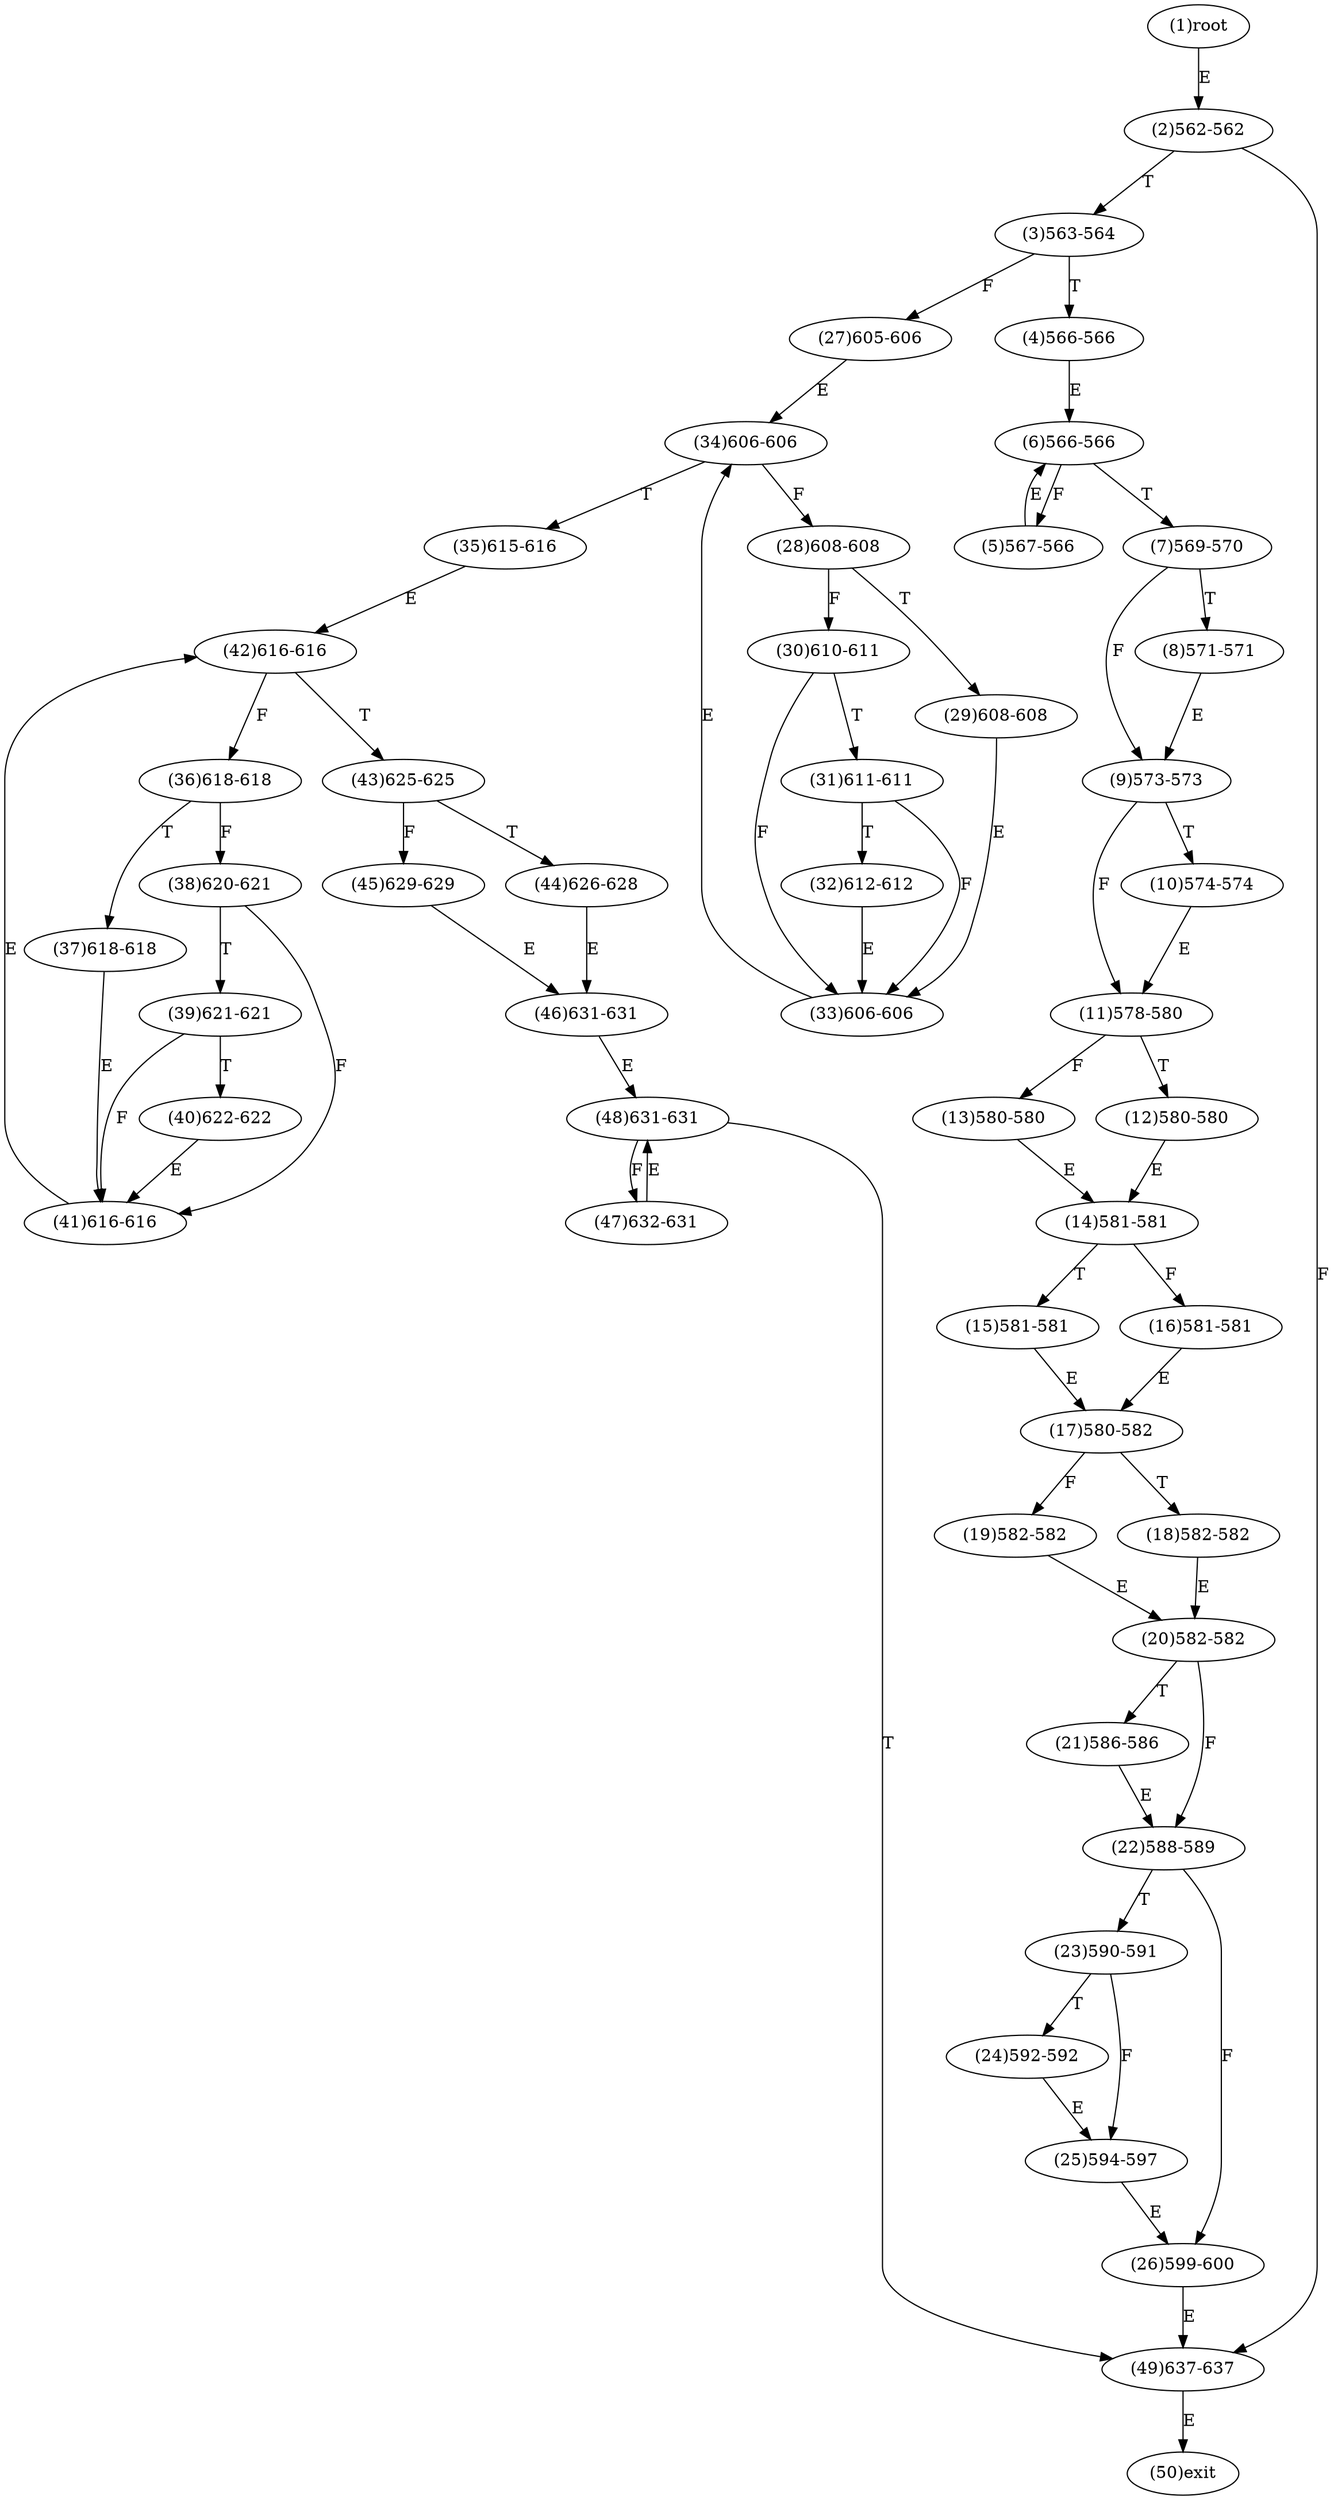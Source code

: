 digraph "" { 
1[ label="(1)root"];
2[ label="(2)562-562"];
3[ label="(3)563-564"];
4[ label="(4)566-566"];
5[ label="(5)567-566"];
6[ label="(6)566-566"];
7[ label="(7)569-570"];
8[ label="(8)571-571"];
9[ label="(9)573-573"];
10[ label="(10)574-574"];
11[ label="(11)578-580"];
12[ label="(12)580-580"];
13[ label="(13)580-580"];
14[ label="(14)581-581"];
15[ label="(15)581-581"];
17[ label="(17)580-582"];
16[ label="(16)581-581"];
19[ label="(19)582-582"];
18[ label="(18)582-582"];
21[ label="(21)586-586"];
20[ label="(20)582-582"];
23[ label="(23)590-591"];
22[ label="(22)588-589"];
25[ label="(25)594-597"];
24[ label="(24)592-592"];
27[ label="(27)605-606"];
26[ label="(26)599-600"];
29[ label="(29)608-608"];
28[ label="(28)608-608"];
31[ label="(31)611-611"];
30[ label="(30)610-611"];
34[ label="(34)606-606"];
35[ label="(35)615-616"];
32[ label="(32)612-612"];
33[ label="(33)606-606"];
38[ label="(38)620-621"];
39[ label="(39)621-621"];
36[ label="(36)618-618"];
37[ label="(37)618-618"];
42[ label="(42)616-616"];
43[ label="(43)625-625"];
40[ label="(40)622-622"];
41[ label="(41)616-616"];
46[ label="(46)631-631"];
47[ label="(47)632-631"];
44[ label="(44)626-628"];
45[ label="(45)629-629"];
50[ label="(50)exit"];
49[ label="(49)637-637"];
48[ label="(48)631-631"];
1->2[ label="E"];
2->49[ label="F"];
2->3[ label="T"];
3->27[ label="F"];
3->4[ label="T"];
4->6[ label="E"];
5->6[ label="E"];
6->5[ label="F"];
6->7[ label="T"];
7->9[ label="F"];
7->8[ label="T"];
8->9[ label="E"];
9->11[ label="F"];
9->10[ label="T"];
10->11[ label="E"];
11->13[ label="F"];
11->12[ label="T"];
12->14[ label="E"];
13->14[ label="E"];
14->16[ label="F"];
14->15[ label="T"];
15->17[ label="E"];
16->17[ label="E"];
17->19[ label="F"];
17->18[ label="T"];
18->20[ label="E"];
19->20[ label="E"];
20->22[ label="F"];
20->21[ label="T"];
21->22[ label="E"];
22->26[ label="F"];
22->23[ label="T"];
23->25[ label="F"];
23->24[ label="T"];
24->25[ label="E"];
25->26[ label="E"];
26->49[ label="E"];
27->34[ label="E"];
28->30[ label="F"];
28->29[ label="T"];
29->33[ label="E"];
30->33[ label="F"];
30->31[ label="T"];
31->33[ label="F"];
31->32[ label="T"];
32->33[ label="E"];
33->34[ label="E"];
34->28[ label="F"];
34->35[ label="T"];
35->42[ label="E"];
36->38[ label="F"];
36->37[ label="T"];
37->41[ label="E"];
38->41[ label="F"];
38->39[ label="T"];
39->41[ label="F"];
39->40[ label="T"];
40->41[ label="E"];
41->42[ label="E"];
42->36[ label="F"];
42->43[ label="T"];
43->45[ label="F"];
43->44[ label="T"];
44->46[ label="E"];
45->46[ label="E"];
46->48[ label="E"];
47->48[ label="E"];
48->47[ label="F"];
48->49[ label="T"];
49->50[ label="E"];
}